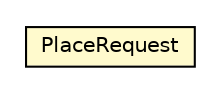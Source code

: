 #!/usr/local/bin/dot
#
# Class diagram 
# Generated by UMLGraph version R5_6-24-gf6e263 (http://www.umlgraph.org/)
#

digraph G {
	edge [fontname="Helvetica",fontsize=10,labelfontname="Helvetica",labelfontsize=10];
	node [fontname="Helvetica",fontsize=10,shape=plaintext];
	nodesep=0.25;
	ranksep=0.5;
	rankdir=LR;
	// com.gwtplatform.mvp.client.proxy.PlaceRequest
	c286696 [label=<<table title="com.gwtplatform.mvp.client.proxy.PlaceRequest" border="0" cellborder="1" cellspacing="0" cellpadding="2" port="p" bgcolor="lemonChiffon" href="./PlaceRequest.html">
		<tr><td><table border="0" cellspacing="0" cellpadding="1">
<tr><td align="center" balign="center"> PlaceRequest </td></tr>
		</table></td></tr>
		</table>>, URL="./PlaceRequest.html", fontname="Helvetica", fontcolor="black", fontsize=10.0];
}

